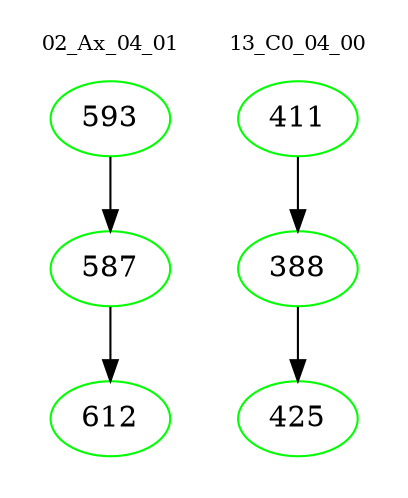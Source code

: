 digraph{
subgraph cluster_0 {
color = white
label = "02_Ax_04_01";
fontsize=10;
T0_593 [label="593", color="green"]
T0_593 -> T0_587 [color="black"]
T0_587 [label="587", color="green"]
T0_587 -> T0_612 [color="black"]
T0_612 [label="612", color="green"]
}
subgraph cluster_1 {
color = white
label = "13_C0_04_00";
fontsize=10;
T1_411 [label="411", color="green"]
T1_411 -> T1_388 [color="black"]
T1_388 [label="388", color="green"]
T1_388 -> T1_425 [color="black"]
T1_425 [label="425", color="green"]
}
}
